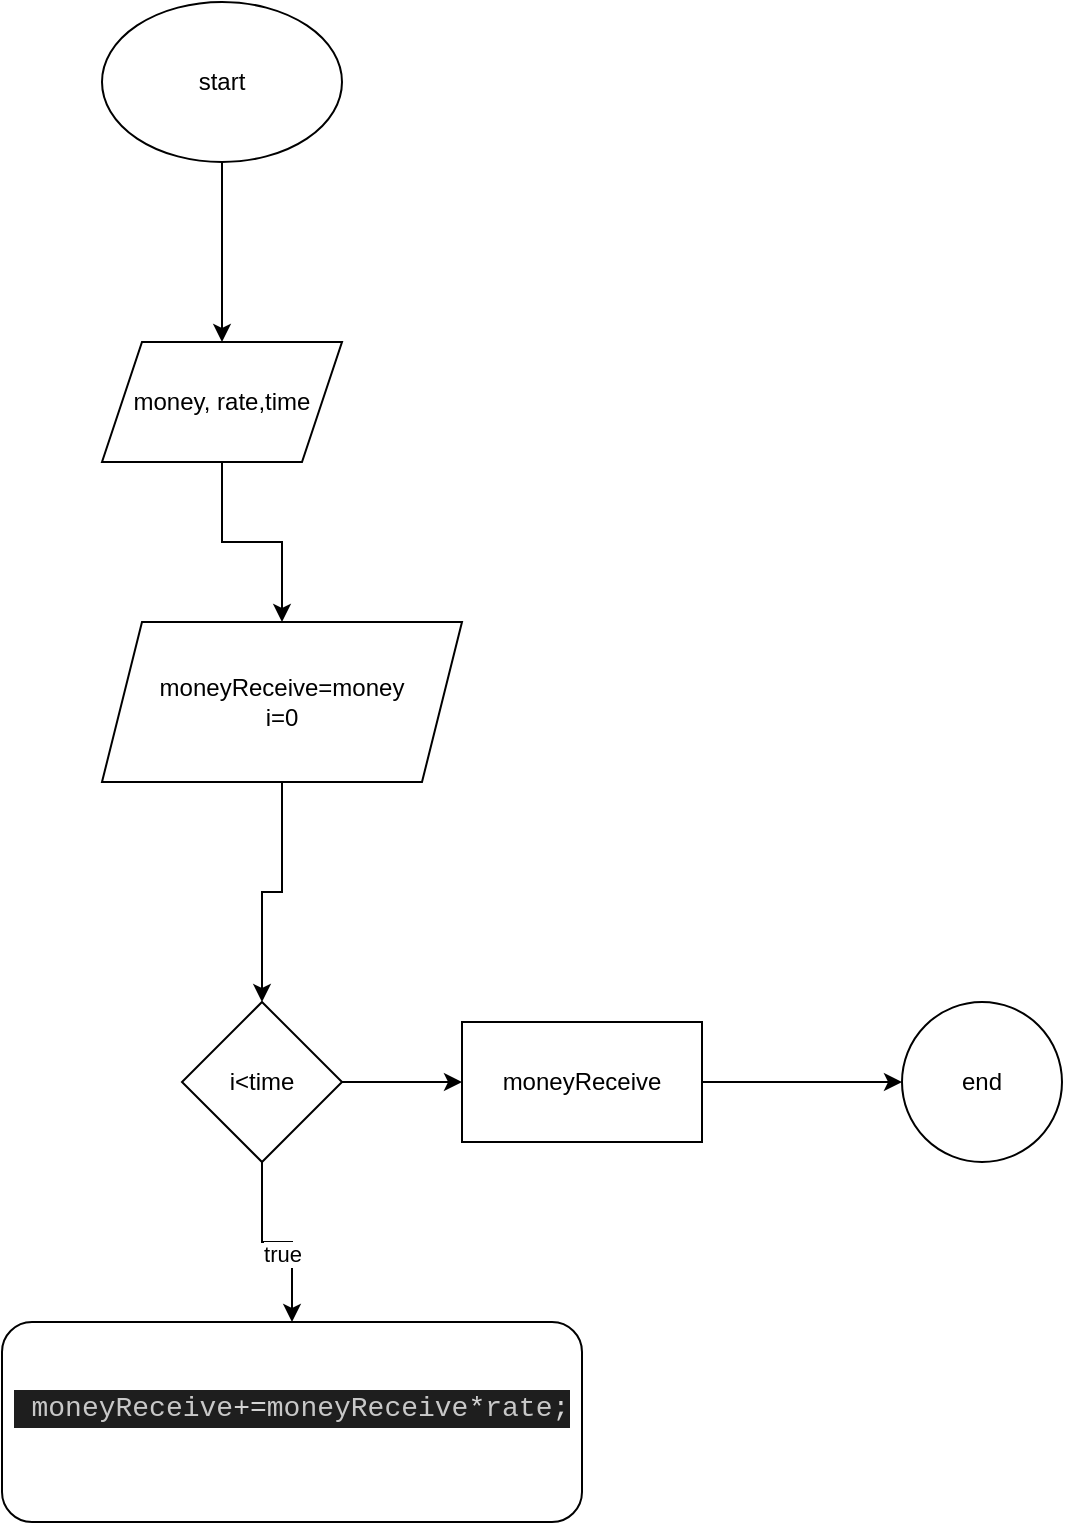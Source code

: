 <mxfile version="22.0.3" type="device">
  <diagram id="C5RBs43oDa-KdzZeNtuy" name="Page-1">
    <mxGraphModel dx="1233" dy="794" grid="1" gridSize="10" guides="1" tooltips="1" connect="1" arrows="1" fold="1" page="1" pageScale="1" pageWidth="827" pageHeight="1169" math="0" shadow="0">
      <root>
        <mxCell id="WIyWlLk6GJQsqaUBKTNV-0" />
        <mxCell id="WIyWlLk6GJQsqaUBKTNV-1" parent="WIyWlLk6GJQsqaUBKTNV-0" />
        <mxCell id="nFpxSgMkPvbCCfvxQ63Z-2" value="" style="edgeStyle=orthogonalEdgeStyle;rounded=0;orthogonalLoop=1;jettySize=auto;html=1;" edge="1" parent="WIyWlLk6GJQsqaUBKTNV-1" source="nFpxSgMkPvbCCfvxQ63Z-0" target="nFpxSgMkPvbCCfvxQ63Z-1">
          <mxGeometry relative="1" as="geometry" />
        </mxCell>
        <mxCell id="nFpxSgMkPvbCCfvxQ63Z-0" value="start" style="ellipse;whiteSpace=wrap;html=1;" vertex="1" parent="WIyWlLk6GJQsqaUBKTNV-1">
          <mxGeometry x="360" y="130" width="120" height="80" as="geometry" />
        </mxCell>
        <mxCell id="nFpxSgMkPvbCCfvxQ63Z-4" value="" style="edgeStyle=orthogonalEdgeStyle;rounded=0;orthogonalLoop=1;jettySize=auto;html=1;" edge="1" parent="WIyWlLk6GJQsqaUBKTNV-1" source="nFpxSgMkPvbCCfvxQ63Z-1" target="nFpxSgMkPvbCCfvxQ63Z-3">
          <mxGeometry relative="1" as="geometry" />
        </mxCell>
        <mxCell id="nFpxSgMkPvbCCfvxQ63Z-1" value="money, rate,time" style="shape=parallelogram;perimeter=parallelogramPerimeter;whiteSpace=wrap;html=1;fixedSize=1;" vertex="1" parent="WIyWlLk6GJQsqaUBKTNV-1">
          <mxGeometry x="360" y="300" width="120" height="60" as="geometry" />
        </mxCell>
        <mxCell id="nFpxSgMkPvbCCfvxQ63Z-6" style="edgeStyle=orthogonalEdgeStyle;rounded=0;orthogonalLoop=1;jettySize=auto;html=1;entryX=0.5;entryY=0;entryDx=0;entryDy=0;" edge="1" parent="WIyWlLk6GJQsqaUBKTNV-1" source="nFpxSgMkPvbCCfvxQ63Z-3" target="nFpxSgMkPvbCCfvxQ63Z-5">
          <mxGeometry relative="1" as="geometry" />
        </mxCell>
        <mxCell id="nFpxSgMkPvbCCfvxQ63Z-3" value="moneyReceive=money&lt;br&gt;i=0" style="shape=parallelogram;perimeter=parallelogramPerimeter;whiteSpace=wrap;html=1;fixedSize=1;" vertex="1" parent="WIyWlLk6GJQsqaUBKTNV-1">
          <mxGeometry x="360" y="440" width="180" height="80" as="geometry" />
        </mxCell>
        <mxCell id="nFpxSgMkPvbCCfvxQ63Z-8" style="edgeStyle=orthogonalEdgeStyle;rounded=0;orthogonalLoop=1;jettySize=auto;html=1;entryX=0.5;entryY=0;entryDx=0;entryDy=0;" edge="1" parent="WIyWlLk6GJQsqaUBKTNV-1" source="nFpxSgMkPvbCCfvxQ63Z-5" target="nFpxSgMkPvbCCfvxQ63Z-7">
          <mxGeometry relative="1" as="geometry" />
        </mxCell>
        <mxCell id="nFpxSgMkPvbCCfvxQ63Z-10" value="true" style="edgeLabel;html=1;align=center;verticalAlign=middle;resizable=0;points=[];" vertex="1" connectable="0" parent="nFpxSgMkPvbCCfvxQ63Z-8">
          <mxGeometry x="0.284" y="-5" relative="1" as="geometry">
            <mxPoint as="offset" />
          </mxGeometry>
        </mxCell>
        <mxCell id="nFpxSgMkPvbCCfvxQ63Z-12" value="" style="edgeStyle=orthogonalEdgeStyle;rounded=0;orthogonalLoop=1;jettySize=auto;html=1;" edge="1" parent="WIyWlLk6GJQsqaUBKTNV-1" source="nFpxSgMkPvbCCfvxQ63Z-5" target="nFpxSgMkPvbCCfvxQ63Z-11">
          <mxGeometry relative="1" as="geometry" />
        </mxCell>
        <mxCell id="nFpxSgMkPvbCCfvxQ63Z-5" value="i&amp;lt;time" style="rhombus;whiteSpace=wrap;html=1;" vertex="1" parent="WIyWlLk6GJQsqaUBKTNV-1">
          <mxGeometry x="400" y="630" width="80" height="80" as="geometry" />
        </mxCell>
        <mxCell id="nFpxSgMkPvbCCfvxQ63Z-7" value="&#xa;&lt;div style=&quot;color: rgb(212, 212, 212); background-color: rgb(30, 30, 30); font-family: Consolas, &amp;quot;Courier New&amp;quot;, monospace; font-weight: normal; font-size: 14px; line-height: 19px;&quot;&gt;&lt;div&gt;&lt;span style=&quot;color: #d4d4d4;&quot;&gt;&amp;nbsp;&lt;/span&gt;&lt;span style=&quot;color: #c8c8c8;&quot;&gt;moneyReceive&lt;/span&gt;&lt;span style=&quot;color: #d4d4d4;&quot;&gt;+=&lt;/span&gt;&lt;span style=&quot;color: #c8c8c8;&quot;&gt;moneyReceive&lt;/span&gt;&lt;span style=&quot;color: #d4d4d4;&quot;&gt;*&lt;/span&gt;&lt;span style=&quot;color: #c8c8c8;&quot;&gt;rate&lt;/span&gt;&lt;span style=&quot;color: #d4d4d4;&quot;&gt;;&lt;/span&gt;&lt;/div&gt;&lt;/div&gt;&#xa;&#xa;" style="rounded=1;whiteSpace=wrap;html=1;" vertex="1" parent="WIyWlLk6GJQsqaUBKTNV-1">
          <mxGeometry x="310" y="790" width="290" height="100" as="geometry" />
        </mxCell>
        <mxCell id="nFpxSgMkPvbCCfvxQ63Z-14" value="" style="edgeStyle=orthogonalEdgeStyle;rounded=0;orthogonalLoop=1;jettySize=auto;html=1;" edge="1" parent="WIyWlLk6GJQsqaUBKTNV-1" source="nFpxSgMkPvbCCfvxQ63Z-11" target="nFpxSgMkPvbCCfvxQ63Z-13">
          <mxGeometry relative="1" as="geometry" />
        </mxCell>
        <mxCell id="nFpxSgMkPvbCCfvxQ63Z-11" value="moneyReceive" style="whiteSpace=wrap;html=1;" vertex="1" parent="WIyWlLk6GJQsqaUBKTNV-1">
          <mxGeometry x="540" y="640" width="120" height="60" as="geometry" />
        </mxCell>
        <mxCell id="nFpxSgMkPvbCCfvxQ63Z-13" value="end" style="ellipse;whiteSpace=wrap;html=1;" vertex="1" parent="WIyWlLk6GJQsqaUBKTNV-1">
          <mxGeometry x="760" y="630" width="80" height="80" as="geometry" />
        </mxCell>
      </root>
    </mxGraphModel>
  </diagram>
</mxfile>
